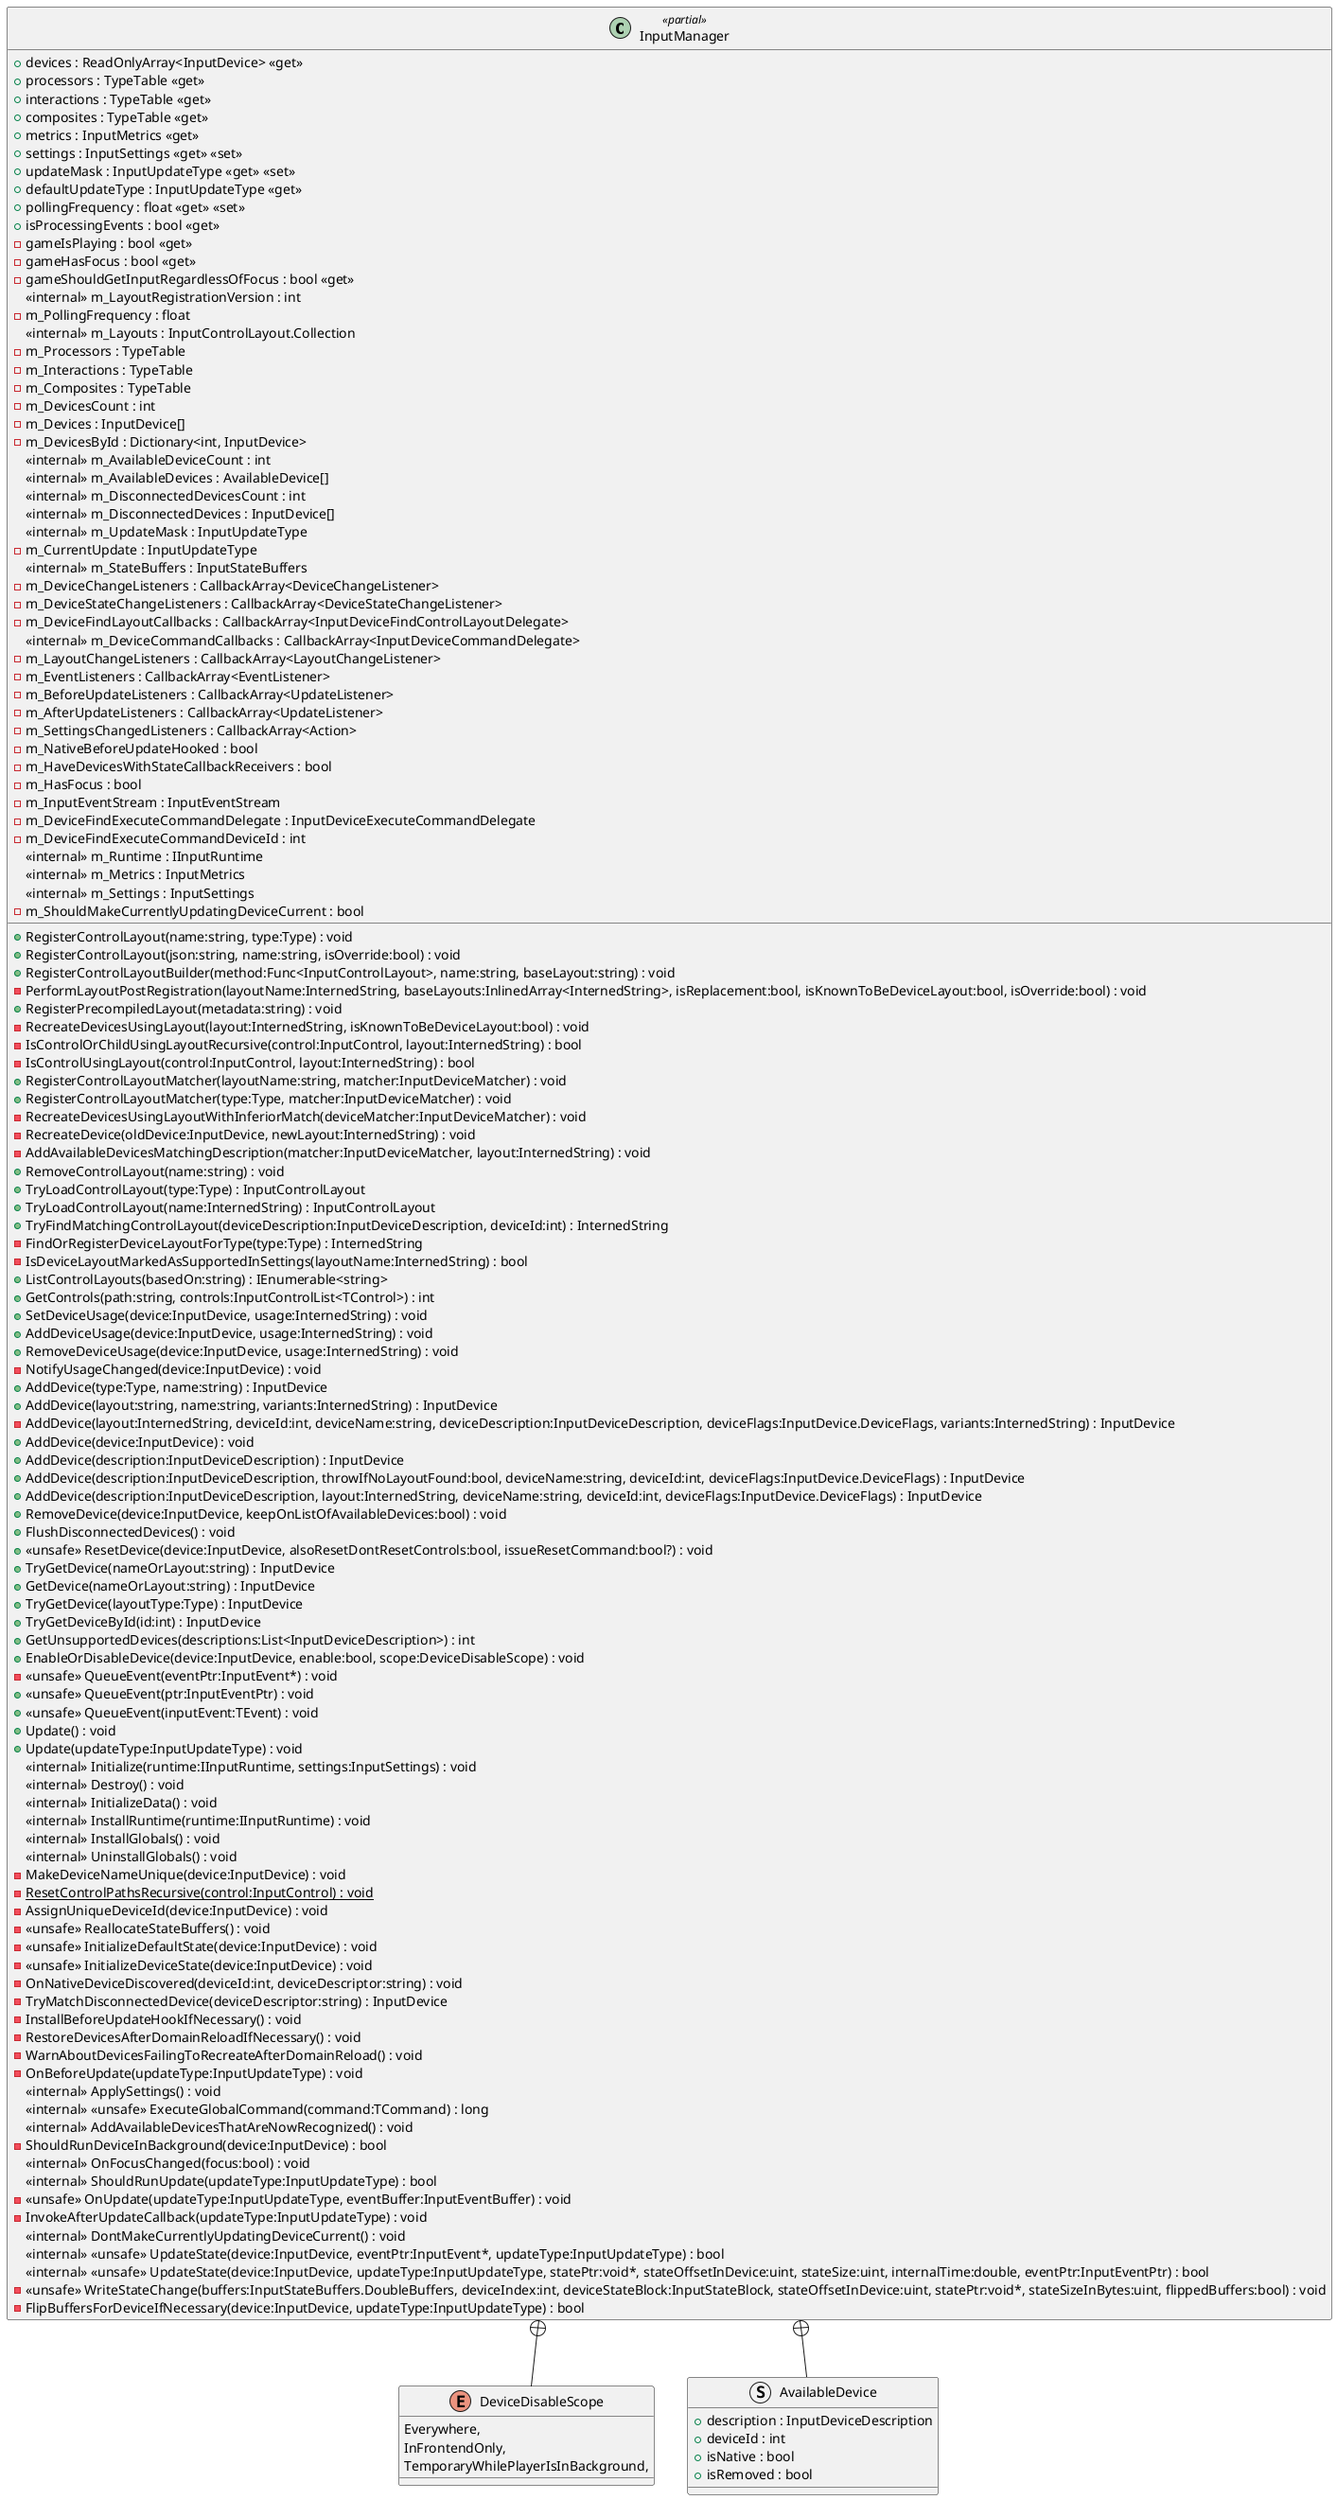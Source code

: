 @startuml
class InputManager <<partial>> {
    + devices : ReadOnlyArray<InputDevice> <<get>>
    + processors : TypeTable <<get>>
    + interactions : TypeTable <<get>>
    + composites : TypeTable <<get>>
    + metrics : InputMetrics <<get>>
    + settings : InputSettings <<get>> <<set>>
    + updateMask : InputUpdateType <<get>> <<set>>
    + defaultUpdateType : InputUpdateType <<get>>
    + pollingFrequency : float <<get>> <<set>>
    + isProcessingEvents : bool <<get>>
    - gameIsPlaying : bool <<get>>
    - gameHasFocus : bool <<get>>
    - gameShouldGetInputRegardlessOfFocus : bool <<get>>
    + RegisterControlLayout(name:string, type:Type) : void
    + RegisterControlLayout(json:string, name:string, isOverride:bool) : void
    + RegisterControlLayoutBuilder(method:Func<InputControlLayout>, name:string, baseLayout:string) : void
    - PerformLayoutPostRegistration(layoutName:InternedString, baseLayouts:InlinedArray<InternedString>, isReplacement:bool, isKnownToBeDeviceLayout:bool, isOverride:bool) : void
    + RegisterPrecompiledLayout(metadata:string) : void
    - RecreateDevicesUsingLayout(layout:InternedString, isKnownToBeDeviceLayout:bool) : void
    - IsControlOrChildUsingLayoutRecursive(control:InputControl, layout:InternedString) : bool
    - IsControlUsingLayout(control:InputControl, layout:InternedString) : bool
    + RegisterControlLayoutMatcher(layoutName:string, matcher:InputDeviceMatcher) : void
    + RegisterControlLayoutMatcher(type:Type, matcher:InputDeviceMatcher) : void
    - RecreateDevicesUsingLayoutWithInferiorMatch(deviceMatcher:InputDeviceMatcher) : void
    - RecreateDevice(oldDevice:InputDevice, newLayout:InternedString) : void
    - AddAvailableDevicesMatchingDescription(matcher:InputDeviceMatcher, layout:InternedString) : void
    + RemoveControlLayout(name:string) : void
    + TryLoadControlLayout(type:Type) : InputControlLayout
    + TryLoadControlLayout(name:InternedString) : InputControlLayout
    + TryFindMatchingControlLayout(deviceDescription:InputDeviceDescription, deviceId:int) : InternedString
    - FindOrRegisterDeviceLayoutForType(type:Type) : InternedString
    - IsDeviceLayoutMarkedAsSupportedInSettings(layoutName:InternedString) : bool
    + ListControlLayouts(basedOn:string) : IEnumerable<string>
    + GetControls(path:string, controls:InputControlList<TControl>) : int
    + SetDeviceUsage(device:InputDevice, usage:InternedString) : void
    + AddDeviceUsage(device:InputDevice, usage:InternedString) : void
    + RemoveDeviceUsage(device:InputDevice, usage:InternedString) : void
    - NotifyUsageChanged(device:InputDevice) : void
    + AddDevice(type:Type, name:string) : InputDevice
    + AddDevice(layout:string, name:string, variants:InternedString) : InputDevice
    - AddDevice(layout:InternedString, deviceId:int, deviceName:string, deviceDescription:InputDeviceDescription, deviceFlags:InputDevice.DeviceFlags, variants:InternedString) : InputDevice
    + AddDevice(device:InputDevice) : void
    + AddDevice(description:InputDeviceDescription) : InputDevice
    + AddDevice(description:InputDeviceDescription, throwIfNoLayoutFound:bool, deviceName:string, deviceId:int, deviceFlags:InputDevice.DeviceFlags) : InputDevice
    + AddDevice(description:InputDeviceDescription, layout:InternedString, deviceName:string, deviceId:int, deviceFlags:InputDevice.DeviceFlags) : InputDevice
    + RemoveDevice(device:InputDevice, keepOnListOfAvailableDevices:bool) : void
    + FlushDisconnectedDevices() : void
    + <<unsafe>> ResetDevice(device:InputDevice, alsoResetDontResetControls:bool, issueResetCommand:bool?) : void
    + TryGetDevice(nameOrLayout:string) : InputDevice
    + GetDevice(nameOrLayout:string) : InputDevice
    + TryGetDevice(layoutType:Type) : InputDevice
    + TryGetDeviceById(id:int) : InputDevice
    + GetUnsupportedDevices(descriptions:List<InputDeviceDescription>) : int
    + EnableOrDisableDevice(device:InputDevice, enable:bool, scope:DeviceDisableScope) : void
    - <<unsafe>> QueueEvent(eventPtr:InputEvent*) : void
    + <<unsafe>> QueueEvent(ptr:InputEventPtr) : void
    + <<unsafe>> QueueEvent(inputEvent:TEvent) : void
    + Update() : void
    + Update(updateType:InputUpdateType) : void
    <<internal>> Initialize(runtime:IInputRuntime, settings:InputSettings) : void
    <<internal>> Destroy() : void
    <<internal>> InitializeData() : void
    <<internal>> InstallRuntime(runtime:IInputRuntime) : void
    <<internal>> InstallGlobals() : void
    <<internal>> UninstallGlobals() : void
    <<internal>> m_LayoutRegistrationVersion : int
    - m_PollingFrequency : float
    <<internal>> m_Layouts : InputControlLayout.Collection
    - m_Processors : TypeTable
    - m_Interactions : TypeTable
    - m_Composites : TypeTable
    - m_DevicesCount : int
    - m_Devices : InputDevice[]
    - m_DevicesById : Dictionary<int, InputDevice>
    <<internal>> m_AvailableDeviceCount : int
    <<internal>> m_AvailableDevices : AvailableDevice[]
    <<internal>> m_DisconnectedDevicesCount : int
    <<internal>> m_DisconnectedDevices : InputDevice[]
    <<internal>> m_UpdateMask : InputUpdateType
    - m_CurrentUpdate : InputUpdateType
    <<internal>> m_StateBuffers : InputStateBuffers
    - m_DeviceChangeListeners : CallbackArray<DeviceChangeListener>
    - m_DeviceStateChangeListeners : CallbackArray<DeviceStateChangeListener>
    - m_DeviceFindLayoutCallbacks : CallbackArray<InputDeviceFindControlLayoutDelegate>
    <<internal>> m_DeviceCommandCallbacks : CallbackArray<InputDeviceCommandDelegate>
    - m_LayoutChangeListeners : CallbackArray<LayoutChangeListener>
    - m_EventListeners : CallbackArray<EventListener>
    - m_BeforeUpdateListeners : CallbackArray<UpdateListener>
    - m_AfterUpdateListeners : CallbackArray<UpdateListener>
    - m_SettingsChangedListeners : CallbackArray<Action>
    - m_NativeBeforeUpdateHooked : bool
    - m_HaveDevicesWithStateCallbackReceivers : bool
    - m_HasFocus : bool
    - m_InputEventStream : InputEventStream
    - m_DeviceFindExecuteCommandDelegate : InputDeviceExecuteCommandDelegate
    - m_DeviceFindExecuteCommandDeviceId : int
    <<internal>> m_Runtime : IInputRuntime
    <<internal>> m_Metrics : InputMetrics
    <<internal>> m_Settings : InputSettings
    - MakeDeviceNameUnique(device:InputDevice) : void
    - {static} ResetControlPathsRecursive(control:InputControl) : void
    - AssignUniqueDeviceId(device:InputDevice) : void
    - <<unsafe>> ReallocateStateBuffers() : void
    - <<unsafe>> InitializeDefaultState(device:InputDevice) : void
    - <<unsafe>> InitializeDeviceState(device:InputDevice) : void
    - OnNativeDeviceDiscovered(deviceId:int, deviceDescriptor:string) : void
    - TryMatchDisconnectedDevice(deviceDescriptor:string) : InputDevice
    - InstallBeforeUpdateHookIfNecessary() : void
    - RestoreDevicesAfterDomainReloadIfNecessary() : void
    - WarnAboutDevicesFailingToRecreateAfterDomainReload() : void
    - OnBeforeUpdate(updateType:InputUpdateType) : void
    <<internal>> ApplySettings() : void
    <<internal>> <<unsafe>> ExecuteGlobalCommand(command:TCommand) : long
    <<internal>> AddAvailableDevicesThatAreNowRecognized() : void
    - ShouldRunDeviceInBackground(device:InputDevice) : bool
    <<internal>> OnFocusChanged(focus:bool) : void
    <<internal>> ShouldRunUpdate(updateType:InputUpdateType) : bool
    - <<unsafe>> OnUpdate(updateType:InputUpdateType, eventBuffer:InputEventBuffer) : void
    - InvokeAfterUpdateCallback(updateType:InputUpdateType) : void
    - m_ShouldMakeCurrentlyUpdatingDeviceCurrent : bool
    <<internal>> DontMakeCurrentlyUpdatingDeviceCurrent() : void
    <<internal>> <<unsafe>> UpdateState(device:InputDevice, eventPtr:InputEvent*, updateType:InputUpdateType) : bool
    <<internal>> <<unsafe>> UpdateState(device:InputDevice, updateType:InputUpdateType, statePtr:void*, stateOffsetInDevice:uint, stateSize:uint, internalTime:double, eventPtr:InputEventPtr) : bool
    - <<unsafe>> WriteStateChange(buffers:InputStateBuffers.DoubleBuffers, deviceIndex:int, deviceStateBlock:InputStateBlock, stateOffsetInDevice:uint, statePtr:void*, stateSizeInBytes:uint, flippedBuffers:bool) : void
    - FlipBuffersForDeviceIfNecessary(device:InputDevice, updateType:InputUpdateType) : bool
}
enum DeviceDisableScope {
    Everywhere,
    InFrontendOnly,
    TemporaryWhilePlayerIsInBackground,
}
struct AvailableDevice {
    + description : InputDeviceDescription
    + deviceId : int
    + isNative : bool
    + isRemoved : bool
}
InputManager +-- DeviceDisableScope
InputManager +-- AvailableDevice
@enduml
